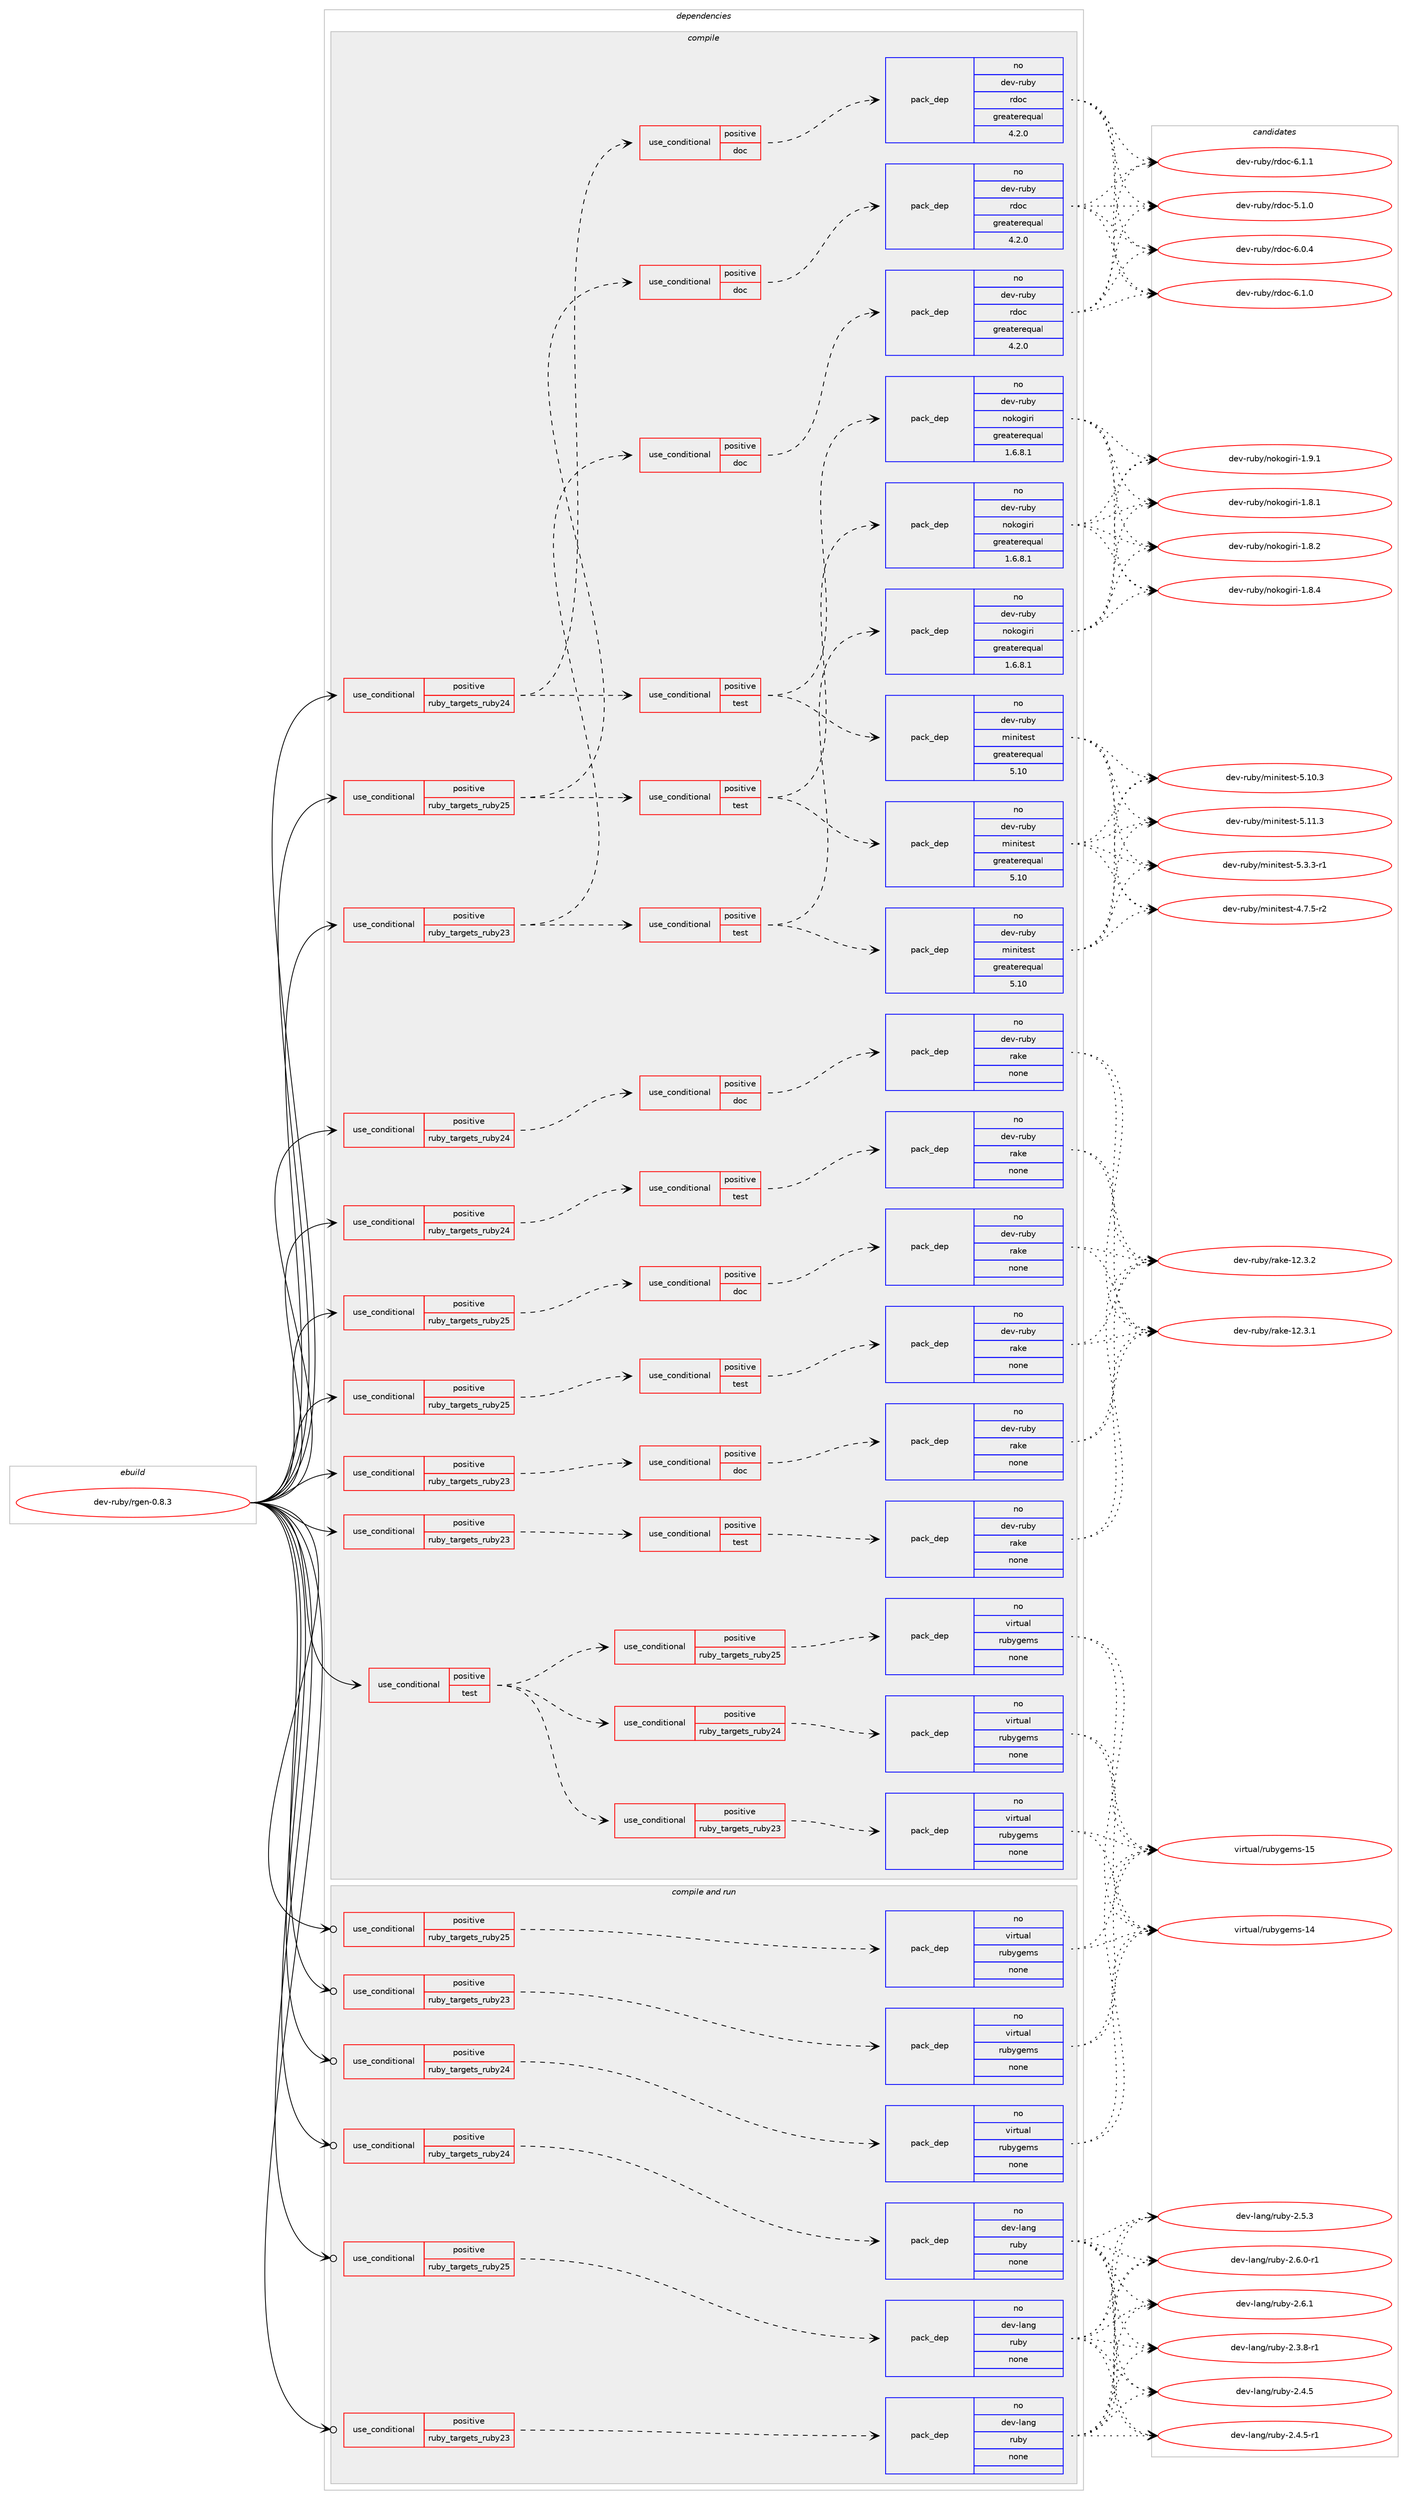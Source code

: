digraph prolog {

# *************
# Graph options
# *************

newrank=true;
concentrate=true;
compound=true;
graph [rankdir=LR,fontname=Helvetica,fontsize=10,ranksep=1.5];#, ranksep=2.5, nodesep=0.2];
edge  [arrowhead=vee];
node  [fontname=Helvetica,fontsize=10];

# **********
# The ebuild
# **********

subgraph cluster_leftcol {
color=gray;
rank=same;
label=<<i>ebuild</i>>;
id [label="dev-ruby/rgen-0.8.3", color=red, width=4, href="../dev-ruby/rgen-0.8.3.svg"];
}

# ****************
# The dependencies
# ****************

subgraph cluster_midcol {
color=gray;
label=<<i>dependencies</i>>;
subgraph cluster_compile {
fillcolor="#eeeeee";
style=filled;
label=<<i>compile</i>>;
subgraph cond413250 {
dependency1519057 [label=<<TABLE BORDER="0" CELLBORDER="1" CELLSPACING="0" CELLPADDING="4"><TR><TD ROWSPAN="3" CELLPADDING="10">use_conditional</TD></TR><TR><TD>positive</TD></TR><TR><TD>ruby_targets_ruby23</TD></TR></TABLE>>, shape=none, color=red];
subgraph cond413251 {
dependency1519058 [label=<<TABLE BORDER="0" CELLBORDER="1" CELLSPACING="0" CELLPADDING="4"><TR><TD ROWSPAN="3" CELLPADDING="10">use_conditional</TD></TR><TR><TD>positive</TD></TR><TR><TD>doc</TD></TR></TABLE>>, shape=none, color=red];
subgraph pack1082301 {
dependency1519059 [label=<<TABLE BORDER="0" CELLBORDER="1" CELLSPACING="0" CELLPADDING="4" WIDTH="220"><TR><TD ROWSPAN="6" CELLPADDING="30">pack_dep</TD></TR><TR><TD WIDTH="110">no</TD></TR><TR><TD>dev-ruby</TD></TR><TR><TD>rake</TD></TR><TR><TD>none</TD></TR><TR><TD></TD></TR></TABLE>>, shape=none, color=blue];
}
dependency1519058:e -> dependency1519059:w [weight=20,style="dashed",arrowhead="vee"];
}
dependency1519057:e -> dependency1519058:w [weight=20,style="dashed",arrowhead="vee"];
}
id:e -> dependency1519057:w [weight=20,style="solid",arrowhead="vee"];
subgraph cond413252 {
dependency1519060 [label=<<TABLE BORDER="0" CELLBORDER="1" CELLSPACING="0" CELLPADDING="4"><TR><TD ROWSPAN="3" CELLPADDING="10">use_conditional</TD></TR><TR><TD>positive</TD></TR><TR><TD>ruby_targets_ruby23</TD></TR></TABLE>>, shape=none, color=red];
subgraph cond413253 {
dependency1519061 [label=<<TABLE BORDER="0" CELLBORDER="1" CELLSPACING="0" CELLPADDING="4"><TR><TD ROWSPAN="3" CELLPADDING="10">use_conditional</TD></TR><TR><TD>positive</TD></TR><TR><TD>doc</TD></TR></TABLE>>, shape=none, color=red];
subgraph pack1082302 {
dependency1519062 [label=<<TABLE BORDER="0" CELLBORDER="1" CELLSPACING="0" CELLPADDING="4" WIDTH="220"><TR><TD ROWSPAN="6" CELLPADDING="30">pack_dep</TD></TR><TR><TD WIDTH="110">no</TD></TR><TR><TD>dev-ruby</TD></TR><TR><TD>rdoc</TD></TR><TR><TD>greaterequal</TD></TR><TR><TD>4.2.0</TD></TR></TABLE>>, shape=none, color=blue];
}
dependency1519061:e -> dependency1519062:w [weight=20,style="dashed",arrowhead="vee"];
}
dependency1519060:e -> dependency1519061:w [weight=20,style="dashed",arrowhead="vee"];
subgraph cond413254 {
dependency1519063 [label=<<TABLE BORDER="0" CELLBORDER="1" CELLSPACING="0" CELLPADDING="4"><TR><TD ROWSPAN="3" CELLPADDING="10">use_conditional</TD></TR><TR><TD>positive</TD></TR><TR><TD>test</TD></TR></TABLE>>, shape=none, color=red];
subgraph pack1082303 {
dependency1519064 [label=<<TABLE BORDER="0" CELLBORDER="1" CELLSPACING="0" CELLPADDING="4" WIDTH="220"><TR><TD ROWSPAN="6" CELLPADDING="30">pack_dep</TD></TR><TR><TD WIDTH="110">no</TD></TR><TR><TD>dev-ruby</TD></TR><TR><TD>minitest</TD></TR><TR><TD>greaterequal</TD></TR><TR><TD>5.10</TD></TR></TABLE>>, shape=none, color=blue];
}
dependency1519063:e -> dependency1519064:w [weight=20,style="dashed",arrowhead="vee"];
subgraph pack1082304 {
dependency1519065 [label=<<TABLE BORDER="0" CELLBORDER="1" CELLSPACING="0" CELLPADDING="4" WIDTH="220"><TR><TD ROWSPAN="6" CELLPADDING="30">pack_dep</TD></TR><TR><TD WIDTH="110">no</TD></TR><TR><TD>dev-ruby</TD></TR><TR><TD>nokogiri</TD></TR><TR><TD>greaterequal</TD></TR><TR><TD>1.6.8.1</TD></TR></TABLE>>, shape=none, color=blue];
}
dependency1519063:e -> dependency1519065:w [weight=20,style="dashed",arrowhead="vee"];
}
dependency1519060:e -> dependency1519063:w [weight=20,style="dashed",arrowhead="vee"];
}
id:e -> dependency1519060:w [weight=20,style="solid",arrowhead="vee"];
subgraph cond413255 {
dependency1519066 [label=<<TABLE BORDER="0" CELLBORDER="1" CELLSPACING="0" CELLPADDING="4"><TR><TD ROWSPAN="3" CELLPADDING="10">use_conditional</TD></TR><TR><TD>positive</TD></TR><TR><TD>ruby_targets_ruby23</TD></TR></TABLE>>, shape=none, color=red];
subgraph cond413256 {
dependency1519067 [label=<<TABLE BORDER="0" CELLBORDER="1" CELLSPACING="0" CELLPADDING="4"><TR><TD ROWSPAN="3" CELLPADDING="10">use_conditional</TD></TR><TR><TD>positive</TD></TR><TR><TD>test</TD></TR></TABLE>>, shape=none, color=red];
subgraph pack1082305 {
dependency1519068 [label=<<TABLE BORDER="0" CELLBORDER="1" CELLSPACING="0" CELLPADDING="4" WIDTH="220"><TR><TD ROWSPAN="6" CELLPADDING="30">pack_dep</TD></TR><TR><TD WIDTH="110">no</TD></TR><TR><TD>dev-ruby</TD></TR><TR><TD>rake</TD></TR><TR><TD>none</TD></TR><TR><TD></TD></TR></TABLE>>, shape=none, color=blue];
}
dependency1519067:e -> dependency1519068:w [weight=20,style="dashed",arrowhead="vee"];
}
dependency1519066:e -> dependency1519067:w [weight=20,style="dashed",arrowhead="vee"];
}
id:e -> dependency1519066:w [weight=20,style="solid",arrowhead="vee"];
subgraph cond413257 {
dependency1519069 [label=<<TABLE BORDER="0" CELLBORDER="1" CELLSPACING="0" CELLPADDING="4"><TR><TD ROWSPAN="3" CELLPADDING="10">use_conditional</TD></TR><TR><TD>positive</TD></TR><TR><TD>ruby_targets_ruby24</TD></TR></TABLE>>, shape=none, color=red];
subgraph cond413258 {
dependency1519070 [label=<<TABLE BORDER="0" CELLBORDER="1" CELLSPACING="0" CELLPADDING="4"><TR><TD ROWSPAN="3" CELLPADDING="10">use_conditional</TD></TR><TR><TD>positive</TD></TR><TR><TD>doc</TD></TR></TABLE>>, shape=none, color=red];
subgraph pack1082306 {
dependency1519071 [label=<<TABLE BORDER="0" CELLBORDER="1" CELLSPACING="0" CELLPADDING="4" WIDTH="220"><TR><TD ROWSPAN="6" CELLPADDING="30">pack_dep</TD></TR><TR><TD WIDTH="110">no</TD></TR><TR><TD>dev-ruby</TD></TR><TR><TD>rake</TD></TR><TR><TD>none</TD></TR><TR><TD></TD></TR></TABLE>>, shape=none, color=blue];
}
dependency1519070:e -> dependency1519071:w [weight=20,style="dashed",arrowhead="vee"];
}
dependency1519069:e -> dependency1519070:w [weight=20,style="dashed",arrowhead="vee"];
}
id:e -> dependency1519069:w [weight=20,style="solid",arrowhead="vee"];
subgraph cond413259 {
dependency1519072 [label=<<TABLE BORDER="0" CELLBORDER="1" CELLSPACING="0" CELLPADDING="4"><TR><TD ROWSPAN="3" CELLPADDING="10">use_conditional</TD></TR><TR><TD>positive</TD></TR><TR><TD>ruby_targets_ruby24</TD></TR></TABLE>>, shape=none, color=red];
subgraph cond413260 {
dependency1519073 [label=<<TABLE BORDER="0" CELLBORDER="1" CELLSPACING="0" CELLPADDING="4"><TR><TD ROWSPAN="3" CELLPADDING="10">use_conditional</TD></TR><TR><TD>positive</TD></TR><TR><TD>doc</TD></TR></TABLE>>, shape=none, color=red];
subgraph pack1082307 {
dependency1519074 [label=<<TABLE BORDER="0" CELLBORDER="1" CELLSPACING="0" CELLPADDING="4" WIDTH="220"><TR><TD ROWSPAN="6" CELLPADDING="30">pack_dep</TD></TR><TR><TD WIDTH="110">no</TD></TR><TR><TD>dev-ruby</TD></TR><TR><TD>rdoc</TD></TR><TR><TD>greaterequal</TD></TR><TR><TD>4.2.0</TD></TR></TABLE>>, shape=none, color=blue];
}
dependency1519073:e -> dependency1519074:w [weight=20,style="dashed",arrowhead="vee"];
}
dependency1519072:e -> dependency1519073:w [weight=20,style="dashed",arrowhead="vee"];
subgraph cond413261 {
dependency1519075 [label=<<TABLE BORDER="0" CELLBORDER="1" CELLSPACING="0" CELLPADDING="4"><TR><TD ROWSPAN="3" CELLPADDING="10">use_conditional</TD></TR><TR><TD>positive</TD></TR><TR><TD>test</TD></TR></TABLE>>, shape=none, color=red];
subgraph pack1082308 {
dependency1519076 [label=<<TABLE BORDER="0" CELLBORDER="1" CELLSPACING="0" CELLPADDING="4" WIDTH="220"><TR><TD ROWSPAN="6" CELLPADDING="30">pack_dep</TD></TR><TR><TD WIDTH="110">no</TD></TR><TR><TD>dev-ruby</TD></TR><TR><TD>minitest</TD></TR><TR><TD>greaterequal</TD></TR><TR><TD>5.10</TD></TR></TABLE>>, shape=none, color=blue];
}
dependency1519075:e -> dependency1519076:w [weight=20,style="dashed",arrowhead="vee"];
subgraph pack1082309 {
dependency1519077 [label=<<TABLE BORDER="0" CELLBORDER="1" CELLSPACING="0" CELLPADDING="4" WIDTH="220"><TR><TD ROWSPAN="6" CELLPADDING="30">pack_dep</TD></TR><TR><TD WIDTH="110">no</TD></TR><TR><TD>dev-ruby</TD></TR><TR><TD>nokogiri</TD></TR><TR><TD>greaterequal</TD></TR><TR><TD>1.6.8.1</TD></TR></TABLE>>, shape=none, color=blue];
}
dependency1519075:e -> dependency1519077:w [weight=20,style="dashed",arrowhead="vee"];
}
dependency1519072:e -> dependency1519075:w [weight=20,style="dashed",arrowhead="vee"];
}
id:e -> dependency1519072:w [weight=20,style="solid",arrowhead="vee"];
subgraph cond413262 {
dependency1519078 [label=<<TABLE BORDER="0" CELLBORDER="1" CELLSPACING="0" CELLPADDING="4"><TR><TD ROWSPAN="3" CELLPADDING="10">use_conditional</TD></TR><TR><TD>positive</TD></TR><TR><TD>ruby_targets_ruby24</TD></TR></TABLE>>, shape=none, color=red];
subgraph cond413263 {
dependency1519079 [label=<<TABLE BORDER="0" CELLBORDER="1" CELLSPACING="0" CELLPADDING="4"><TR><TD ROWSPAN="3" CELLPADDING="10">use_conditional</TD></TR><TR><TD>positive</TD></TR><TR><TD>test</TD></TR></TABLE>>, shape=none, color=red];
subgraph pack1082310 {
dependency1519080 [label=<<TABLE BORDER="0" CELLBORDER="1" CELLSPACING="0" CELLPADDING="4" WIDTH="220"><TR><TD ROWSPAN="6" CELLPADDING="30">pack_dep</TD></TR><TR><TD WIDTH="110">no</TD></TR><TR><TD>dev-ruby</TD></TR><TR><TD>rake</TD></TR><TR><TD>none</TD></TR><TR><TD></TD></TR></TABLE>>, shape=none, color=blue];
}
dependency1519079:e -> dependency1519080:w [weight=20,style="dashed",arrowhead="vee"];
}
dependency1519078:e -> dependency1519079:w [weight=20,style="dashed",arrowhead="vee"];
}
id:e -> dependency1519078:w [weight=20,style="solid",arrowhead="vee"];
subgraph cond413264 {
dependency1519081 [label=<<TABLE BORDER="0" CELLBORDER="1" CELLSPACING="0" CELLPADDING="4"><TR><TD ROWSPAN="3" CELLPADDING="10">use_conditional</TD></TR><TR><TD>positive</TD></TR><TR><TD>ruby_targets_ruby25</TD></TR></TABLE>>, shape=none, color=red];
subgraph cond413265 {
dependency1519082 [label=<<TABLE BORDER="0" CELLBORDER="1" CELLSPACING="0" CELLPADDING="4"><TR><TD ROWSPAN="3" CELLPADDING="10">use_conditional</TD></TR><TR><TD>positive</TD></TR><TR><TD>doc</TD></TR></TABLE>>, shape=none, color=red];
subgraph pack1082311 {
dependency1519083 [label=<<TABLE BORDER="0" CELLBORDER="1" CELLSPACING="0" CELLPADDING="4" WIDTH="220"><TR><TD ROWSPAN="6" CELLPADDING="30">pack_dep</TD></TR><TR><TD WIDTH="110">no</TD></TR><TR><TD>dev-ruby</TD></TR><TR><TD>rake</TD></TR><TR><TD>none</TD></TR><TR><TD></TD></TR></TABLE>>, shape=none, color=blue];
}
dependency1519082:e -> dependency1519083:w [weight=20,style="dashed",arrowhead="vee"];
}
dependency1519081:e -> dependency1519082:w [weight=20,style="dashed",arrowhead="vee"];
}
id:e -> dependency1519081:w [weight=20,style="solid",arrowhead="vee"];
subgraph cond413266 {
dependency1519084 [label=<<TABLE BORDER="0" CELLBORDER="1" CELLSPACING="0" CELLPADDING="4"><TR><TD ROWSPAN="3" CELLPADDING="10">use_conditional</TD></TR><TR><TD>positive</TD></TR><TR><TD>ruby_targets_ruby25</TD></TR></TABLE>>, shape=none, color=red];
subgraph cond413267 {
dependency1519085 [label=<<TABLE BORDER="0" CELLBORDER="1" CELLSPACING="0" CELLPADDING="4"><TR><TD ROWSPAN="3" CELLPADDING="10">use_conditional</TD></TR><TR><TD>positive</TD></TR><TR><TD>doc</TD></TR></TABLE>>, shape=none, color=red];
subgraph pack1082312 {
dependency1519086 [label=<<TABLE BORDER="0" CELLBORDER="1" CELLSPACING="0" CELLPADDING="4" WIDTH="220"><TR><TD ROWSPAN="6" CELLPADDING="30">pack_dep</TD></TR><TR><TD WIDTH="110">no</TD></TR><TR><TD>dev-ruby</TD></TR><TR><TD>rdoc</TD></TR><TR><TD>greaterequal</TD></TR><TR><TD>4.2.0</TD></TR></TABLE>>, shape=none, color=blue];
}
dependency1519085:e -> dependency1519086:w [weight=20,style="dashed",arrowhead="vee"];
}
dependency1519084:e -> dependency1519085:w [weight=20,style="dashed",arrowhead="vee"];
subgraph cond413268 {
dependency1519087 [label=<<TABLE BORDER="0" CELLBORDER="1" CELLSPACING="0" CELLPADDING="4"><TR><TD ROWSPAN="3" CELLPADDING="10">use_conditional</TD></TR><TR><TD>positive</TD></TR><TR><TD>test</TD></TR></TABLE>>, shape=none, color=red];
subgraph pack1082313 {
dependency1519088 [label=<<TABLE BORDER="0" CELLBORDER="1" CELLSPACING="0" CELLPADDING="4" WIDTH="220"><TR><TD ROWSPAN="6" CELLPADDING="30">pack_dep</TD></TR><TR><TD WIDTH="110">no</TD></TR><TR><TD>dev-ruby</TD></TR><TR><TD>minitest</TD></TR><TR><TD>greaterequal</TD></TR><TR><TD>5.10</TD></TR></TABLE>>, shape=none, color=blue];
}
dependency1519087:e -> dependency1519088:w [weight=20,style="dashed",arrowhead="vee"];
subgraph pack1082314 {
dependency1519089 [label=<<TABLE BORDER="0" CELLBORDER="1" CELLSPACING="0" CELLPADDING="4" WIDTH="220"><TR><TD ROWSPAN="6" CELLPADDING="30">pack_dep</TD></TR><TR><TD WIDTH="110">no</TD></TR><TR><TD>dev-ruby</TD></TR><TR><TD>nokogiri</TD></TR><TR><TD>greaterequal</TD></TR><TR><TD>1.6.8.1</TD></TR></TABLE>>, shape=none, color=blue];
}
dependency1519087:e -> dependency1519089:w [weight=20,style="dashed",arrowhead="vee"];
}
dependency1519084:e -> dependency1519087:w [weight=20,style="dashed",arrowhead="vee"];
}
id:e -> dependency1519084:w [weight=20,style="solid",arrowhead="vee"];
subgraph cond413269 {
dependency1519090 [label=<<TABLE BORDER="0" CELLBORDER="1" CELLSPACING="0" CELLPADDING="4"><TR><TD ROWSPAN="3" CELLPADDING="10">use_conditional</TD></TR><TR><TD>positive</TD></TR><TR><TD>ruby_targets_ruby25</TD></TR></TABLE>>, shape=none, color=red];
subgraph cond413270 {
dependency1519091 [label=<<TABLE BORDER="0" CELLBORDER="1" CELLSPACING="0" CELLPADDING="4"><TR><TD ROWSPAN="3" CELLPADDING="10">use_conditional</TD></TR><TR><TD>positive</TD></TR><TR><TD>test</TD></TR></TABLE>>, shape=none, color=red];
subgraph pack1082315 {
dependency1519092 [label=<<TABLE BORDER="0" CELLBORDER="1" CELLSPACING="0" CELLPADDING="4" WIDTH="220"><TR><TD ROWSPAN="6" CELLPADDING="30">pack_dep</TD></TR><TR><TD WIDTH="110">no</TD></TR><TR><TD>dev-ruby</TD></TR><TR><TD>rake</TD></TR><TR><TD>none</TD></TR><TR><TD></TD></TR></TABLE>>, shape=none, color=blue];
}
dependency1519091:e -> dependency1519092:w [weight=20,style="dashed",arrowhead="vee"];
}
dependency1519090:e -> dependency1519091:w [weight=20,style="dashed",arrowhead="vee"];
}
id:e -> dependency1519090:w [weight=20,style="solid",arrowhead="vee"];
subgraph cond413271 {
dependency1519093 [label=<<TABLE BORDER="0" CELLBORDER="1" CELLSPACING="0" CELLPADDING="4"><TR><TD ROWSPAN="3" CELLPADDING="10">use_conditional</TD></TR><TR><TD>positive</TD></TR><TR><TD>test</TD></TR></TABLE>>, shape=none, color=red];
subgraph cond413272 {
dependency1519094 [label=<<TABLE BORDER="0" CELLBORDER="1" CELLSPACING="0" CELLPADDING="4"><TR><TD ROWSPAN="3" CELLPADDING="10">use_conditional</TD></TR><TR><TD>positive</TD></TR><TR><TD>ruby_targets_ruby23</TD></TR></TABLE>>, shape=none, color=red];
subgraph pack1082316 {
dependency1519095 [label=<<TABLE BORDER="0" CELLBORDER="1" CELLSPACING="0" CELLPADDING="4" WIDTH="220"><TR><TD ROWSPAN="6" CELLPADDING="30">pack_dep</TD></TR><TR><TD WIDTH="110">no</TD></TR><TR><TD>virtual</TD></TR><TR><TD>rubygems</TD></TR><TR><TD>none</TD></TR><TR><TD></TD></TR></TABLE>>, shape=none, color=blue];
}
dependency1519094:e -> dependency1519095:w [weight=20,style="dashed",arrowhead="vee"];
}
dependency1519093:e -> dependency1519094:w [weight=20,style="dashed",arrowhead="vee"];
subgraph cond413273 {
dependency1519096 [label=<<TABLE BORDER="0" CELLBORDER="1" CELLSPACING="0" CELLPADDING="4"><TR><TD ROWSPAN="3" CELLPADDING="10">use_conditional</TD></TR><TR><TD>positive</TD></TR><TR><TD>ruby_targets_ruby24</TD></TR></TABLE>>, shape=none, color=red];
subgraph pack1082317 {
dependency1519097 [label=<<TABLE BORDER="0" CELLBORDER="1" CELLSPACING="0" CELLPADDING="4" WIDTH="220"><TR><TD ROWSPAN="6" CELLPADDING="30">pack_dep</TD></TR><TR><TD WIDTH="110">no</TD></TR><TR><TD>virtual</TD></TR><TR><TD>rubygems</TD></TR><TR><TD>none</TD></TR><TR><TD></TD></TR></TABLE>>, shape=none, color=blue];
}
dependency1519096:e -> dependency1519097:w [weight=20,style="dashed",arrowhead="vee"];
}
dependency1519093:e -> dependency1519096:w [weight=20,style="dashed",arrowhead="vee"];
subgraph cond413274 {
dependency1519098 [label=<<TABLE BORDER="0" CELLBORDER="1" CELLSPACING="0" CELLPADDING="4"><TR><TD ROWSPAN="3" CELLPADDING="10">use_conditional</TD></TR><TR><TD>positive</TD></TR><TR><TD>ruby_targets_ruby25</TD></TR></TABLE>>, shape=none, color=red];
subgraph pack1082318 {
dependency1519099 [label=<<TABLE BORDER="0" CELLBORDER="1" CELLSPACING="0" CELLPADDING="4" WIDTH="220"><TR><TD ROWSPAN="6" CELLPADDING="30">pack_dep</TD></TR><TR><TD WIDTH="110">no</TD></TR><TR><TD>virtual</TD></TR><TR><TD>rubygems</TD></TR><TR><TD>none</TD></TR><TR><TD></TD></TR></TABLE>>, shape=none, color=blue];
}
dependency1519098:e -> dependency1519099:w [weight=20,style="dashed",arrowhead="vee"];
}
dependency1519093:e -> dependency1519098:w [weight=20,style="dashed",arrowhead="vee"];
}
id:e -> dependency1519093:w [weight=20,style="solid",arrowhead="vee"];
}
subgraph cluster_compileandrun {
fillcolor="#eeeeee";
style=filled;
label=<<i>compile and run</i>>;
subgraph cond413275 {
dependency1519100 [label=<<TABLE BORDER="0" CELLBORDER="1" CELLSPACING="0" CELLPADDING="4"><TR><TD ROWSPAN="3" CELLPADDING="10">use_conditional</TD></TR><TR><TD>positive</TD></TR><TR><TD>ruby_targets_ruby23</TD></TR></TABLE>>, shape=none, color=red];
subgraph pack1082319 {
dependency1519101 [label=<<TABLE BORDER="0" CELLBORDER="1" CELLSPACING="0" CELLPADDING="4" WIDTH="220"><TR><TD ROWSPAN="6" CELLPADDING="30">pack_dep</TD></TR><TR><TD WIDTH="110">no</TD></TR><TR><TD>dev-lang</TD></TR><TR><TD>ruby</TD></TR><TR><TD>none</TD></TR><TR><TD></TD></TR></TABLE>>, shape=none, color=blue];
}
dependency1519100:e -> dependency1519101:w [weight=20,style="dashed",arrowhead="vee"];
}
id:e -> dependency1519100:w [weight=20,style="solid",arrowhead="odotvee"];
subgraph cond413276 {
dependency1519102 [label=<<TABLE BORDER="0" CELLBORDER="1" CELLSPACING="0" CELLPADDING="4"><TR><TD ROWSPAN="3" CELLPADDING="10">use_conditional</TD></TR><TR><TD>positive</TD></TR><TR><TD>ruby_targets_ruby23</TD></TR></TABLE>>, shape=none, color=red];
subgraph pack1082320 {
dependency1519103 [label=<<TABLE BORDER="0" CELLBORDER="1" CELLSPACING="0" CELLPADDING="4" WIDTH="220"><TR><TD ROWSPAN="6" CELLPADDING="30">pack_dep</TD></TR><TR><TD WIDTH="110">no</TD></TR><TR><TD>virtual</TD></TR><TR><TD>rubygems</TD></TR><TR><TD>none</TD></TR><TR><TD></TD></TR></TABLE>>, shape=none, color=blue];
}
dependency1519102:e -> dependency1519103:w [weight=20,style="dashed",arrowhead="vee"];
}
id:e -> dependency1519102:w [weight=20,style="solid",arrowhead="odotvee"];
subgraph cond413277 {
dependency1519104 [label=<<TABLE BORDER="0" CELLBORDER="1" CELLSPACING="0" CELLPADDING="4"><TR><TD ROWSPAN="3" CELLPADDING="10">use_conditional</TD></TR><TR><TD>positive</TD></TR><TR><TD>ruby_targets_ruby24</TD></TR></TABLE>>, shape=none, color=red];
subgraph pack1082321 {
dependency1519105 [label=<<TABLE BORDER="0" CELLBORDER="1" CELLSPACING="0" CELLPADDING="4" WIDTH="220"><TR><TD ROWSPAN="6" CELLPADDING="30">pack_dep</TD></TR><TR><TD WIDTH="110">no</TD></TR><TR><TD>dev-lang</TD></TR><TR><TD>ruby</TD></TR><TR><TD>none</TD></TR><TR><TD></TD></TR></TABLE>>, shape=none, color=blue];
}
dependency1519104:e -> dependency1519105:w [weight=20,style="dashed",arrowhead="vee"];
}
id:e -> dependency1519104:w [weight=20,style="solid",arrowhead="odotvee"];
subgraph cond413278 {
dependency1519106 [label=<<TABLE BORDER="0" CELLBORDER="1" CELLSPACING="0" CELLPADDING="4"><TR><TD ROWSPAN="3" CELLPADDING="10">use_conditional</TD></TR><TR><TD>positive</TD></TR><TR><TD>ruby_targets_ruby24</TD></TR></TABLE>>, shape=none, color=red];
subgraph pack1082322 {
dependency1519107 [label=<<TABLE BORDER="0" CELLBORDER="1" CELLSPACING="0" CELLPADDING="4" WIDTH="220"><TR><TD ROWSPAN="6" CELLPADDING="30">pack_dep</TD></TR><TR><TD WIDTH="110">no</TD></TR><TR><TD>virtual</TD></TR><TR><TD>rubygems</TD></TR><TR><TD>none</TD></TR><TR><TD></TD></TR></TABLE>>, shape=none, color=blue];
}
dependency1519106:e -> dependency1519107:w [weight=20,style="dashed",arrowhead="vee"];
}
id:e -> dependency1519106:w [weight=20,style="solid",arrowhead="odotvee"];
subgraph cond413279 {
dependency1519108 [label=<<TABLE BORDER="0" CELLBORDER="1" CELLSPACING="0" CELLPADDING="4"><TR><TD ROWSPAN="3" CELLPADDING="10">use_conditional</TD></TR><TR><TD>positive</TD></TR><TR><TD>ruby_targets_ruby25</TD></TR></TABLE>>, shape=none, color=red];
subgraph pack1082323 {
dependency1519109 [label=<<TABLE BORDER="0" CELLBORDER="1" CELLSPACING="0" CELLPADDING="4" WIDTH="220"><TR><TD ROWSPAN="6" CELLPADDING="30">pack_dep</TD></TR><TR><TD WIDTH="110">no</TD></TR><TR><TD>dev-lang</TD></TR><TR><TD>ruby</TD></TR><TR><TD>none</TD></TR><TR><TD></TD></TR></TABLE>>, shape=none, color=blue];
}
dependency1519108:e -> dependency1519109:w [weight=20,style="dashed",arrowhead="vee"];
}
id:e -> dependency1519108:w [weight=20,style="solid",arrowhead="odotvee"];
subgraph cond413280 {
dependency1519110 [label=<<TABLE BORDER="0" CELLBORDER="1" CELLSPACING="0" CELLPADDING="4"><TR><TD ROWSPAN="3" CELLPADDING="10">use_conditional</TD></TR><TR><TD>positive</TD></TR><TR><TD>ruby_targets_ruby25</TD></TR></TABLE>>, shape=none, color=red];
subgraph pack1082324 {
dependency1519111 [label=<<TABLE BORDER="0" CELLBORDER="1" CELLSPACING="0" CELLPADDING="4" WIDTH="220"><TR><TD ROWSPAN="6" CELLPADDING="30">pack_dep</TD></TR><TR><TD WIDTH="110">no</TD></TR><TR><TD>virtual</TD></TR><TR><TD>rubygems</TD></TR><TR><TD>none</TD></TR><TR><TD></TD></TR></TABLE>>, shape=none, color=blue];
}
dependency1519110:e -> dependency1519111:w [weight=20,style="dashed",arrowhead="vee"];
}
id:e -> dependency1519110:w [weight=20,style="solid",arrowhead="odotvee"];
}
subgraph cluster_run {
fillcolor="#eeeeee";
style=filled;
label=<<i>run</i>>;
}
}

# **************
# The candidates
# **************

subgraph cluster_choices {
rank=same;
color=gray;
label=<<i>candidates</i>>;

subgraph choice1082301 {
color=black;
nodesep=1;
choice1001011184511411798121471149710710145495046514649 [label="dev-ruby/rake-12.3.1", color=red, width=4,href="../dev-ruby/rake-12.3.1.svg"];
choice1001011184511411798121471149710710145495046514650 [label="dev-ruby/rake-12.3.2", color=red, width=4,href="../dev-ruby/rake-12.3.2.svg"];
dependency1519059:e -> choice1001011184511411798121471149710710145495046514649:w [style=dotted,weight="100"];
dependency1519059:e -> choice1001011184511411798121471149710710145495046514650:w [style=dotted,weight="100"];
}
subgraph choice1082302 {
color=black;
nodesep=1;
choice10010111845114117981214711410011199455346494648 [label="dev-ruby/rdoc-5.1.0", color=red, width=4,href="../dev-ruby/rdoc-5.1.0.svg"];
choice10010111845114117981214711410011199455446484652 [label="dev-ruby/rdoc-6.0.4", color=red, width=4,href="../dev-ruby/rdoc-6.0.4.svg"];
choice10010111845114117981214711410011199455446494648 [label="dev-ruby/rdoc-6.1.0", color=red, width=4,href="../dev-ruby/rdoc-6.1.0.svg"];
choice10010111845114117981214711410011199455446494649 [label="dev-ruby/rdoc-6.1.1", color=red, width=4,href="../dev-ruby/rdoc-6.1.1.svg"];
dependency1519062:e -> choice10010111845114117981214711410011199455346494648:w [style=dotted,weight="100"];
dependency1519062:e -> choice10010111845114117981214711410011199455446484652:w [style=dotted,weight="100"];
dependency1519062:e -> choice10010111845114117981214711410011199455446494648:w [style=dotted,weight="100"];
dependency1519062:e -> choice10010111845114117981214711410011199455446494649:w [style=dotted,weight="100"];
}
subgraph choice1082303 {
color=black;
nodesep=1;
choice1001011184511411798121471091051101051161011151164552465546534511450 [label="dev-ruby/minitest-4.7.5-r2", color=red, width=4,href="../dev-ruby/minitest-4.7.5-r2.svg"];
choice10010111845114117981214710910511010511610111511645534649484651 [label="dev-ruby/minitest-5.10.3", color=red, width=4,href="../dev-ruby/minitest-5.10.3.svg"];
choice10010111845114117981214710910511010511610111511645534649494651 [label="dev-ruby/minitest-5.11.3", color=red, width=4,href="../dev-ruby/minitest-5.11.3.svg"];
choice1001011184511411798121471091051101051161011151164553465146514511449 [label="dev-ruby/minitest-5.3.3-r1", color=red, width=4,href="../dev-ruby/minitest-5.3.3-r1.svg"];
dependency1519064:e -> choice1001011184511411798121471091051101051161011151164552465546534511450:w [style=dotted,weight="100"];
dependency1519064:e -> choice10010111845114117981214710910511010511610111511645534649484651:w [style=dotted,weight="100"];
dependency1519064:e -> choice10010111845114117981214710910511010511610111511645534649494651:w [style=dotted,weight="100"];
dependency1519064:e -> choice1001011184511411798121471091051101051161011151164553465146514511449:w [style=dotted,weight="100"];
}
subgraph choice1082304 {
color=black;
nodesep=1;
choice100101118451141179812147110111107111103105114105454946564649 [label="dev-ruby/nokogiri-1.8.1", color=red, width=4,href="../dev-ruby/nokogiri-1.8.1.svg"];
choice100101118451141179812147110111107111103105114105454946564650 [label="dev-ruby/nokogiri-1.8.2", color=red, width=4,href="../dev-ruby/nokogiri-1.8.2.svg"];
choice100101118451141179812147110111107111103105114105454946564652 [label="dev-ruby/nokogiri-1.8.4", color=red, width=4,href="../dev-ruby/nokogiri-1.8.4.svg"];
choice100101118451141179812147110111107111103105114105454946574649 [label="dev-ruby/nokogiri-1.9.1", color=red, width=4,href="../dev-ruby/nokogiri-1.9.1.svg"];
dependency1519065:e -> choice100101118451141179812147110111107111103105114105454946564649:w [style=dotted,weight="100"];
dependency1519065:e -> choice100101118451141179812147110111107111103105114105454946564650:w [style=dotted,weight="100"];
dependency1519065:e -> choice100101118451141179812147110111107111103105114105454946564652:w [style=dotted,weight="100"];
dependency1519065:e -> choice100101118451141179812147110111107111103105114105454946574649:w [style=dotted,weight="100"];
}
subgraph choice1082305 {
color=black;
nodesep=1;
choice1001011184511411798121471149710710145495046514649 [label="dev-ruby/rake-12.3.1", color=red, width=4,href="../dev-ruby/rake-12.3.1.svg"];
choice1001011184511411798121471149710710145495046514650 [label="dev-ruby/rake-12.3.2", color=red, width=4,href="../dev-ruby/rake-12.3.2.svg"];
dependency1519068:e -> choice1001011184511411798121471149710710145495046514649:w [style=dotted,weight="100"];
dependency1519068:e -> choice1001011184511411798121471149710710145495046514650:w [style=dotted,weight="100"];
}
subgraph choice1082306 {
color=black;
nodesep=1;
choice1001011184511411798121471149710710145495046514649 [label="dev-ruby/rake-12.3.1", color=red, width=4,href="../dev-ruby/rake-12.3.1.svg"];
choice1001011184511411798121471149710710145495046514650 [label="dev-ruby/rake-12.3.2", color=red, width=4,href="../dev-ruby/rake-12.3.2.svg"];
dependency1519071:e -> choice1001011184511411798121471149710710145495046514649:w [style=dotted,weight="100"];
dependency1519071:e -> choice1001011184511411798121471149710710145495046514650:w [style=dotted,weight="100"];
}
subgraph choice1082307 {
color=black;
nodesep=1;
choice10010111845114117981214711410011199455346494648 [label="dev-ruby/rdoc-5.1.0", color=red, width=4,href="../dev-ruby/rdoc-5.1.0.svg"];
choice10010111845114117981214711410011199455446484652 [label="dev-ruby/rdoc-6.0.4", color=red, width=4,href="../dev-ruby/rdoc-6.0.4.svg"];
choice10010111845114117981214711410011199455446494648 [label="dev-ruby/rdoc-6.1.0", color=red, width=4,href="../dev-ruby/rdoc-6.1.0.svg"];
choice10010111845114117981214711410011199455446494649 [label="dev-ruby/rdoc-6.1.1", color=red, width=4,href="../dev-ruby/rdoc-6.1.1.svg"];
dependency1519074:e -> choice10010111845114117981214711410011199455346494648:w [style=dotted,weight="100"];
dependency1519074:e -> choice10010111845114117981214711410011199455446484652:w [style=dotted,weight="100"];
dependency1519074:e -> choice10010111845114117981214711410011199455446494648:w [style=dotted,weight="100"];
dependency1519074:e -> choice10010111845114117981214711410011199455446494649:w [style=dotted,weight="100"];
}
subgraph choice1082308 {
color=black;
nodesep=1;
choice1001011184511411798121471091051101051161011151164552465546534511450 [label="dev-ruby/minitest-4.7.5-r2", color=red, width=4,href="../dev-ruby/minitest-4.7.5-r2.svg"];
choice10010111845114117981214710910511010511610111511645534649484651 [label="dev-ruby/minitest-5.10.3", color=red, width=4,href="../dev-ruby/minitest-5.10.3.svg"];
choice10010111845114117981214710910511010511610111511645534649494651 [label="dev-ruby/minitest-5.11.3", color=red, width=4,href="../dev-ruby/minitest-5.11.3.svg"];
choice1001011184511411798121471091051101051161011151164553465146514511449 [label="dev-ruby/minitest-5.3.3-r1", color=red, width=4,href="../dev-ruby/minitest-5.3.3-r1.svg"];
dependency1519076:e -> choice1001011184511411798121471091051101051161011151164552465546534511450:w [style=dotted,weight="100"];
dependency1519076:e -> choice10010111845114117981214710910511010511610111511645534649484651:w [style=dotted,weight="100"];
dependency1519076:e -> choice10010111845114117981214710910511010511610111511645534649494651:w [style=dotted,weight="100"];
dependency1519076:e -> choice1001011184511411798121471091051101051161011151164553465146514511449:w [style=dotted,weight="100"];
}
subgraph choice1082309 {
color=black;
nodesep=1;
choice100101118451141179812147110111107111103105114105454946564649 [label="dev-ruby/nokogiri-1.8.1", color=red, width=4,href="../dev-ruby/nokogiri-1.8.1.svg"];
choice100101118451141179812147110111107111103105114105454946564650 [label="dev-ruby/nokogiri-1.8.2", color=red, width=4,href="../dev-ruby/nokogiri-1.8.2.svg"];
choice100101118451141179812147110111107111103105114105454946564652 [label="dev-ruby/nokogiri-1.8.4", color=red, width=4,href="../dev-ruby/nokogiri-1.8.4.svg"];
choice100101118451141179812147110111107111103105114105454946574649 [label="dev-ruby/nokogiri-1.9.1", color=red, width=4,href="../dev-ruby/nokogiri-1.9.1.svg"];
dependency1519077:e -> choice100101118451141179812147110111107111103105114105454946564649:w [style=dotted,weight="100"];
dependency1519077:e -> choice100101118451141179812147110111107111103105114105454946564650:w [style=dotted,weight="100"];
dependency1519077:e -> choice100101118451141179812147110111107111103105114105454946564652:w [style=dotted,weight="100"];
dependency1519077:e -> choice100101118451141179812147110111107111103105114105454946574649:w [style=dotted,weight="100"];
}
subgraph choice1082310 {
color=black;
nodesep=1;
choice1001011184511411798121471149710710145495046514649 [label="dev-ruby/rake-12.3.1", color=red, width=4,href="../dev-ruby/rake-12.3.1.svg"];
choice1001011184511411798121471149710710145495046514650 [label="dev-ruby/rake-12.3.2", color=red, width=4,href="../dev-ruby/rake-12.3.2.svg"];
dependency1519080:e -> choice1001011184511411798121471149710710145495046514649:w [style=dotted,weight="100"];
dependency1519080:e -> choice1001011184511411798121471149710710145495046514650:w [style=dotted,weight="100"];
}
subgraph choice1082311 {
color=black;
nodesep=1;
choice1001011184511411798121471149710710145495046514649 [label="dev-ruby/rake-12.3.1", color=red, width=4,href="../dev-ruby/rake-12.3.1.svg"];
choice1001011184511411798121471149710710145495046514650 [label="dev-ruby/rake-12.3.2", color=red, width=4,href="../dev-ruby/rake-12.3.2.svg"];
dependency1519083:e -> choice1001011184511411798121471149710710145495046514649:w [style=dotted,weight="100"];
dependency1519083:e -> choice1001011184511411798121471149710710145495046514650:w [style=dotted,weight="100"];
}
subgraph choice1082312 {
color=black;
nodesep=1;
choice10010111845114117981214711410011199455346494648 [label="dev-ruby/rdoc-5.1.0", color=red, width=4,href="../dev-ruby/rdoc-5.1.0.svg"];
choice10010111845114117981214711410011199455446484652 [label="dev-ruby/rdoc-6.0.4", color=red, width=4,href="../dev-ruby/rdoc-6.0.4.svg"];
choice10010111845114117981214711410011199455446494648 [label="dev-ruby/rdoc-6.1.0", color=red, width=4,href="../dev-ruby/rdoc-6.1.0.svg"];
choice10010111845114117981214711410011199455446494649 [label="dev-ruby/rdoc-6.1.1", color=red, width=4,href="../dev-ruby/rdoc-6.1.1.svg"];
dependency1519086:e -> choice10010111845114117981214711410011199455346494648:w [style=dotted,weight="100"];
dependency1519086:e -> choice10010111845114117981214711410011199455446484652:w [style=dotted,weight="100"];
dependency1519086:e -> choice10010111845114117981214711410011199455446494648:w [style=dotted,weight="100"];
dependency1519086:e -> choice10010111845114117981214711410011199455446494649:w [style=dotted,weight="100"];
}
subgraph choice1082313 {
color=black;
nodesep=1;
choice1001011184511411798121471091051101051161011151164552465546534511450 [label="dev-ruby/minitest-4.7.5-r2", color=red, width=4,href="../dev-ruby/minitest-4.7.5-r2.svg"];
choice10010111845114117981214710910511010511610111511645534649484651 [label="dev-ruby/minitest-5.10.3", color=red, width=4,href="../dev-ruby/minitest-5.10.3.svg"];
choice10010111845114117981214710910511010511610111511645534649494651 [label="dev-ruby/minitest-5.11.3", color=red, width=4,href="../dev-ruby/minitest-5.11.3.svg"];
choice1001011184511411798121471091051101051161011151164553465146514511449 [label="dev-ruby/minitest-5.3.3-r1", color=red, width=4,href="../dev-ruby/minitest-5.3.3-r1.svg"];
dependency1519088:e -> choice1001011184511411798121471091051101051161011151164552465546534511450:w [style=dotted,weight="100"];
dependency1519088:e -> choice10010111845114117981214710910511010511610111511645534649484651:w [style=dotted,weight="100"];
dependency1519088:e -> choice10010111845114117981214710910511010511610111511645534649494651:w [style=dotted,weight="100"];
dependency1519088:e -> choice1001011184511411798121471091051101051161011151164553465146514511449:w [style=dotted,weight="100"];
}
subgraph choice1082314 {
color=black;
nodesep=1;
choice100101118451141179812147110111107111103105114105454946564649 [label="dev-ruby/nokogiri-1.8.1", color=red, width=4,href="../dev-ruby/nokogiri-1.8.1.svg"];
choice100101118451141179812147110111107111103105114105454946564650 [label="dev-ruby/nokogiri-1.8.2", color=red, width=4,href="../dev-ruby/nokogiri-1.8.2.svg"];
choice100101118451141179812147110111107111103105114105454946564652 [label="dev-ruby/nokogiri-1.8.4", color=red, width=4,href="../dev-ruby/nokogiri-1.8.4.svg"];
choice100101118451141179812147110111107111103105114105454946574649 [label="dev-ruby/nokogiri-1.9.1", color=red, width=4,href="../dev-ruby/nokogiri-1.9.1.svg"];
dependency1519089:e -> choice100101118451141179812147110111107111103105114105454946564649:w [style=dotted,weight="100"];
dependency1519089:e -> choice100101118451141179812147110111107111103105114105454946564650:w [style=dotted,weight="100"];
dependency1519089:e -> choice100101118451141179812147110111107111103105114105454946564652:w [style=dotted,weight="100"];
dependency1519089:e -> choice100101118451141179812147110111107111103105114105454946574649:w [style=dotted,weight="100"];
}
subgraph choice1082315 {
color=black;
nodesep=1;
choice1001011184511411798121471149710710145495046514649 [label="dev-ruby/rake-12.3.1", color=red, width=4,href="../dev-ruby/rake-12.3.1.svg"];
choice1001011184511411798121471149710710145495046514650 [label="dev-ruby/rake-12.3.2", color=red, width=4,href="../dev-ruby/rake-12.3.2.svg"];
dependency1519092:e -> choice1001011184511411798121471149710710145495046514649:w [style=dotted,weight="100"];
dependency1519092:e -> choice1001011184511411798121471149710710145495046514650:w [style=dotted,weight="100"];
}
subgraph choice1082316 {
color=black;
nodesep=1;
choice118105114116117971084711411798121103101109115454952 [label="virtual/rubygems-14", color=red, width=4,href="../virtual/rubygems-14.svg"];
choice118105114116117971084711411798121103101109115454953 [label="virtual/rubygems-15", color=red, width=4,href="../virtual/rubygems-15.svg"];
dependency1519095:e -> choice118105114116117971084711411798121103101109115454952:w [style=dotted,weight="100"];
dependency1519095:e -> choice118105114116117971084711411798121103101109115454953:w [style=dotted,weight="100"];
}
subgraph choice1082317 {
color=black;
nodesep=1;
choice118105114116117971084711411798121103101109115454952 [label="virtual/rubygems-14", color=red, width=4,href="../virtual/rubygems-14.svg"];
choice118105114116117971084711411798121103101109115454953 [label="virtual/rubygems-15", color=red, width=4,href="../virtual/rubygems-15.svg"];
dependency1519097:e -> choice118105114116117971084711411798121103101109115454952:w [style=dotted,weight="100"];
dependency1519097:e -> choice118105114116117971084711411798121103101109115454953:w [style=dotted,weight="100"];
}
subgraph choice1082318 {
color=black;
nodesep=1;
choice118105114116117971084711411798121103101109115454952 [label="virtual/rubygems-14", color=red, width=4,href="../virtual/rubygems-14.svg"];
choice118105114116117971084711411798121103101109115454953 [label="virtual/rubygems-15", color=red, width=4,href="../virtual/rubygems-15.svg"];
dependency1519099:e -> choice118105114116117971084711411798121103101109115454952:w [style=dotted,weight="100"];
dependency1519099:e -> choice118105114116117971084711411798121103101109115454953:w [style=dotted,weight="100"];
}
subgraph choice1082319 {
color=black;
nodesep=1;
choice100101118451089711010347114117981214550465146564511449 [label="dev-lang/ruby-2.3.8-r1", color=red, width=4,href="../dev-lang/ruby-2.3.8-r1.svg"];
choice10010111845108971101034711411798121455046524653 [label="dev-lang/ruby-2.4.5", color=red, width=4,href="../dev-lang/ruby-2.4.5.svg"];
choice100101118451089711010347114117981214550465246534511449 [label="dev-lang/ruby-2.4.5-r1", color=red, width=4,href="../dev-lang/ruby-2.4.5-r1.svg"];
choice10010111845108971101034711411798121455046534651 [label="dev-lang/ruby-2.5.3", color=red, width=4,href="../dev-lang/ruby-2.5.3.svg"];
choice100101118451089711010347114117981214550465446484511449 [label="dev-lang/ruby-2.6.0-r1", color=red, width=4,href="../dev-lang/ruby-2.6.0-r1.svg"];
choice10010111845108971101034711411798121455046544649 [label="dev-lang/ruby-2.6.1", color=red, width=4,href="../dev-lang/ruby-2.6.1.svg"];
dependency1519101:e -> choice100101118451089711010347114117981214550465146564511449:w [style=dotted,weight="100"];
dependency1519101:e -> choice10010111845108971101034711411798121455046524653:w [style=dotted,weight="100"];
dependency1519101:e -> choice100101118451089711010347114117981214550465246534511449:w [style=dotted,weight="100"];
dependency1519101:e -> choice10010111845108971101034711411798121455046534651:w [style=dotted,weight="100"];
dependency1519101:e -> choice100101118451089711010347114117981214550465446484511449:w [style=dotted,weight="100"];
dependency1519101:e -> choice10010111845108971101034711411798121455046544649:w [style=dotted,weight="100"];
}
subgraph choice1082320 {
color=black;
nodesep=1;
choice118105114116117971084711411798121103101109115454952 [label="virtual/rubygems-14", color=red, width=4,href="../virtual/rubygems-14.svg"];
choice118105114116117971084711411798121103101109115454953 [label="virtual/rubygems-15", color=red, width=4,href="../virtual/rubygems-15.svg"];
dependency1519103:e -> choice118105114116117971084711411798121103101109115454952:w [style=dotted,weight="100"];
dependency1519103:e -> choice118105114116117971084711411798121103101109115454953:w [style=dotted,weight="100"];
}
subgraph choice1082321 {
color=black;
nodesep=1;
choice100101118451089711010347114117981214550465146564511449 [label="dev-lang/ruby-2.3.8-r1", color=red, width=4,href="../dev-lang/ruby-2.3.8-r1.svg"];
choice10010111845108971101034711411798121455046524653 [label="dev-lang/ruby-2.4.5", color=red, width=4,href="../dev-lang/ruby-2.4.5.svg"];
choice100101118451089711010347114117981214550465246534511449 [label="dev-lang/ruby-2.4.5-r1", color=red, width=4,href="../dev-lang/ruby-2.4.5-r1.svg"];
choice10010111845108971101034711411798121455046534651 [label="dev-lang/ruby-2.5.3", color=red, width=4,href="../dev-lang/ruby-2.5.3.svg"];
choice100101118451089711010347114117981214550465446484511449 [label="dev-lang/ruby-2.6.0-r1", color=red, width=4,href="../dev-lang/ruby-2.6.0-r1.svg"];
choice10010111845108971101034711411798121455046544649 [label="dev-lang/ruby-2.6.1", color=red, width=4,href="../dev-lang/ruby-2.6.1.svg"];
dependency1519105:e -> choice100101118451089711010347114117981214550465146564511449:w [style=dotted,weight="100"];
dependency1519105:e -> choice10010111845108971101034711411798121455046524653:w [style=dotted,weight="100"];
dependency1519105:e -> choice100101118451089711010347114117981214550465246534511449:w [style=dotted,weight="100"];
dependency1519105:e -> choice10010111845108971101034711411798121455046534651:w [style=dotted,weight="100"];
dependency1519105:e -> choice100101118451089711010347114117981214550465446484511449:w [style=dotted,weight="100"];
dependency1519105:e -> choice10010111845108971101034711411798121455046544649:w [style=dotted,weight="100"];
}
subgraph choice1082322 {
color=black;
nodesep=1;
choice118105114116117971084711411798121103101109115454952 [label="virtual/rubygems-14", color=red, width=4,href="../virtual/rubygems-14.svg"];
choice118105114116117971084711411798121103101109115454953 [label="virtual/rubygems-15", color=red, width=4,href="../virtual/rubygems-15.svg"];
dependency1519107:e -> choice118105114116117971084711411798121103101109115454952:w [style=dotted,weight="100"];
dependency1519107:e -> choice118105114116117971084711411798121103101109115454953:w [style=dotted,weight="100"];
}
subgraph choice1082323 {
color=black;
nodesep=1;
choice100101118451089711010347114117981214550465146564511449 [label="dev-lang/ruby-2.3.8-r1", color=red, width=4,href="../dev-lang/ruby-2.3.8-r1.svg"];
choice10010111845108971101034711411798121455046524653 [label="dev-lang/ruby-2.4.5", color=red, width=4,href="../dev-lang/ruby-2.4.5.svg"];
choice100101118451089711010347114117981214550465246534511449 [label="dev-lang/ruby-2.4.5-r1", color=red, width=4,href="../dev-lang/ruby-2.4.5-r1.svg"];
choice10010111845108971101034711411798121455046534651 [label="dev-lang/ruby-2.5.3", color=red, width=4,href="../dev-lang/ruby-2.5.3.svg"];
choice100101118451089711010347114117981214550465446484511449 [label="dev-lang/ruby-2.6.0-r1", color=red, width=4,href="../dev-lang/ruby-2.6.0-r1.svg"];
choice10010111845108971101034711411798121455046544649 [label="dev-lang/ruby-2.6.1", color=red, width=4,href="../dev-lang/ruby-2.6.1.svg"];
dependency1519109:e -> choice100101118451089711010347114117981214550465146564511449:w [style=dotted,weight="100"];
dependency1519109:e -> choice10010111845108971101034711411798121455046524653:w [style=dotted,weight="100"];
dependency1519109:e -> choice100101118451089711010347114117981214550465246534511449:w [style=dotted,weight="100"];
dependency1519109:e -> choice10010111845108971101034711411798121455046534651:w [style=dotted,weight="100"];
dependency1519109:e -> choice100101118451089711010347114117981214550465446484511449:w [style=dotted,weight="100"];
dependency1519109:e -> choice10010111845108971101034711411798121455046544649:w [style=dotted,weight="100"];
}
subgraph choice1082324 {
color=black;
nodesep=1;
choice118105114116117971084711411798121103101109115454952 [label="virtual/rubygems-14", color=red, width=4,href="../virtual/rubygems-14.svg"];
choice118105114116117971084711411798121103101109115454953 [label="virtual/rubygems-15", color=red, width=4,href="../virtual/rubygems-15.svg"];
dependency1519111:e -> choice118105114116117971084711411798121103101109115454952:w [style=dotted,weight="100"];
dependency1519111:e -> choice118105114116117971084711411798121103101109115454953:w [style=dotted,weight="100"];
}
}

}
